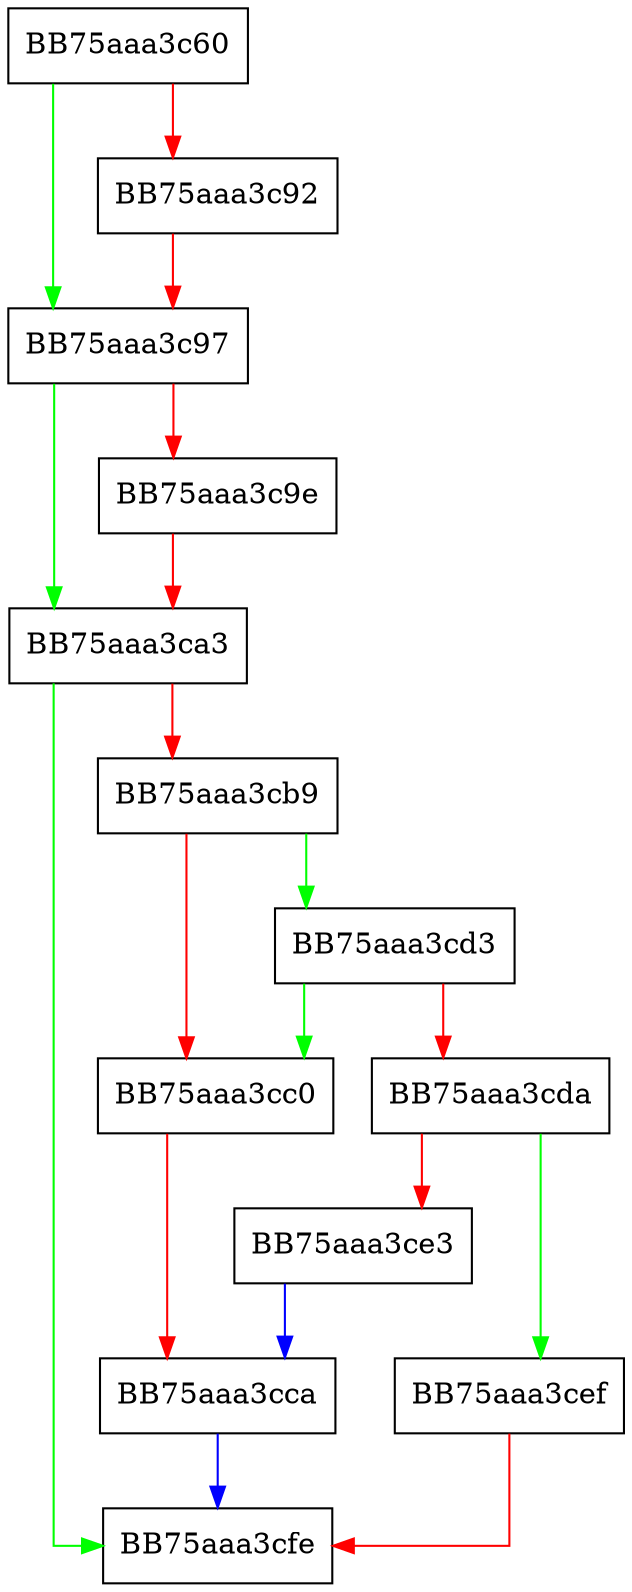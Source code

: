digraph RpfAPI_wrapper_memmove_s {
  node [shape="box"];
  graph [splines=ortho];
  BB75aaa3c60 -> BB75aaa3c97 [color="green"];
  BB75aaa3c60 -> BB75aaa3c92 [color="red"];
  BB75aaa3c92 -> BB75aaa3c97 [color="red"];
  BB75aaa3c97 -> BB75aaa3ca3 [color="green"];
  BB75aaa3c97 -> BB75aaa3c9e [color="red"];
  BB75aaa3c9e -> BB75aaa3ca3 [color="red"];
  BB75aaa3ca3 -> BB75aaa3cfe [color="green"];
  BB75aaa3ca3 -> BB75aaa3cb9 [color="red"];
  BB75aaa3cb9 -> BB75aaa3cd3 [color="green"];
  BB75aaa3cb9 -> BB75aaa3cc0 [color="red"];
  BB75aaa3cc0 -> BB75aaa3cca [color="red"];
  BB75aaa3cca -> BB75aaa3cfe [color="blue"];
  BB75aaa3cd3 -> BB75aaa3cc0 [color="green"];
  BB75aaa3cd3 -> BB75aaa3cda [color="red"];
  BB75aaa3cda -> BB75aaa3cef [color="green"];
  BB75aaa3cda -> BB75aaa3ce3 [color="red"];
  BB75aaa3ce3 -> BB75aaa3cca [color="blue"];
  BB75aaa3cef -> BB75aaa3cfe [color="red"];
}